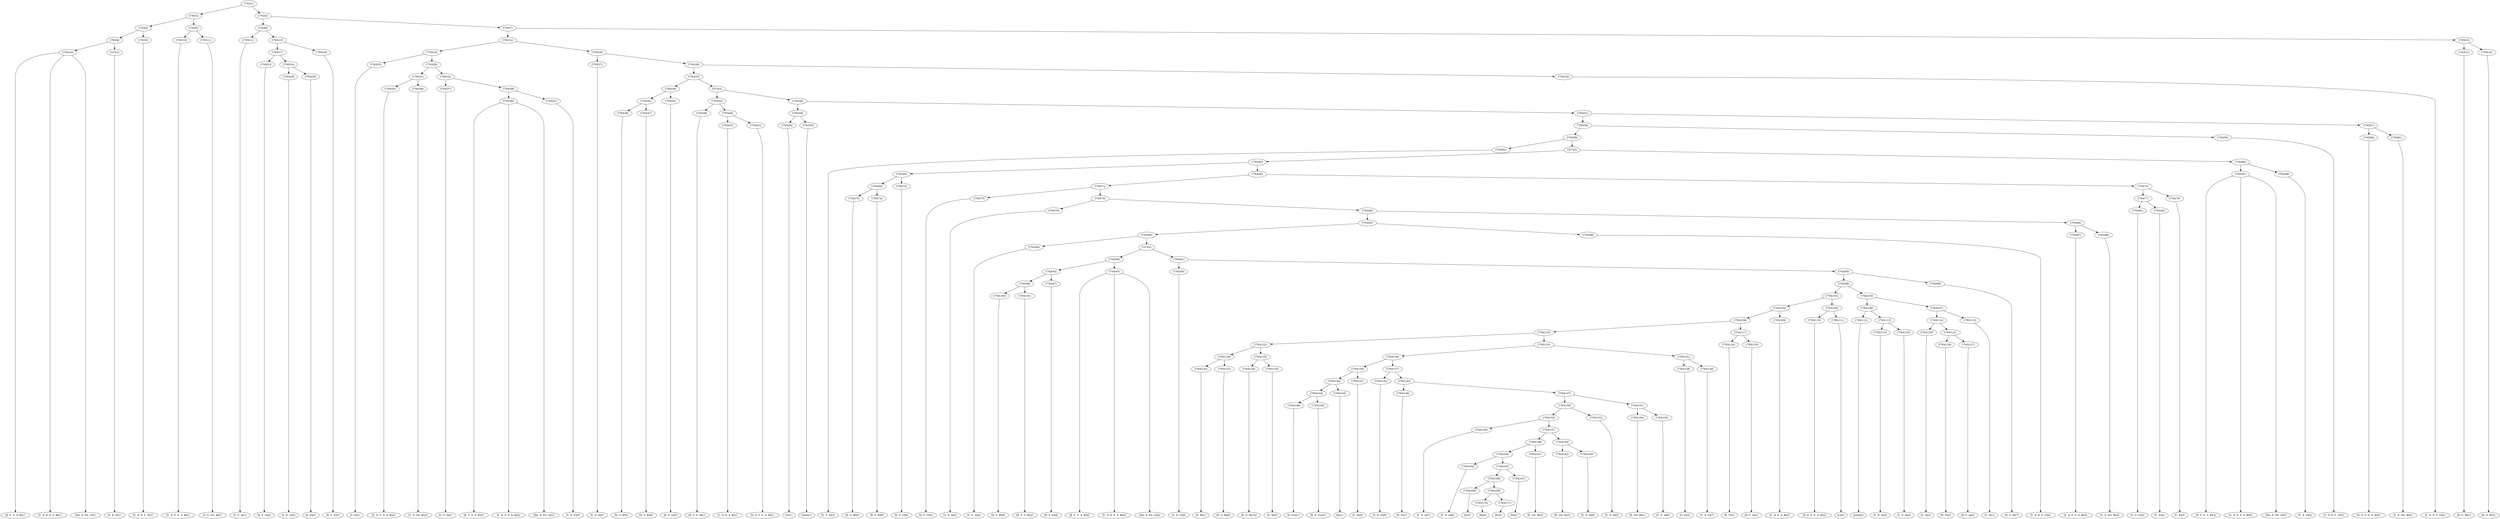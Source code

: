 digraph sample{
"C763(1)"->"C763(2)"
"C763(1)"->"C763(3)"
"C763(2)"->"C763(4)"
"C763(2)"->"C763(5)"
"C763(3)"->"C763(6)"
"C763(3)"->"C763(7)"
"C763(4)"->"C763(8)"
"C763(4)"->"C763(9)"
"C763(5)"->"C763(10)"
"C763(5)"->"C763(11)"
"C763(6)"->"C763(12)"
"C763(6)"->"C763(13)"
"C763(7)"->"C763(14)"
"C763(7)"->"C763(15)"
"C763(8)"->"C763(16)"
"C763(8)"->"C573(1)"
"C763(9)"->"[C  D  E  F  G](1)"
"C763(10)"->"[C  D  F  G  A  B](1)"
"C763(11)"->"[C  E  Gis  B](1)"
"C763(12)"->"[C  F  A](1)"
"C763(13)"->"C763(17)"
"C763(13)"->"C763(18)"
"C763(14)"->"C763(19)"
"C763(14)"->"C763(20)"
"C763(15)"->"C763(21)"
"C763(15)"->"C763(22)"
"C763(16)"->"[E  F  G  A  B](1)"
"C763(16)"->"[C  D  E  F  A  B](1)"
"C763(16)"->"[Dis  E  Fis  G](1)"
"C573(1)"->"[C  E  G](1)"
"C763(17)"->"C763(23)"
"C763(17)"->"C763(24)"
"C763(18)"->"[D  F  G](1)"
"C763(19)"->"C763(25)"
"C763(19)"->"C763(26)"
"C763(20)"->"C763(27)"
"C763(20)"->"C763(28)"
"C763(21)"->"[D  G  B](1)"
"C763(22)"->"[D  G  B](2)"
"C763(23)"->"[D  F  G](2)"
"C763(24)"->"C763(29)"
"C763(24)"->"C763(30)"
"C763(25)"->"[C  E](1)"
"C763(26)"->"C763(31)"
"C763(26)"->"C763(32)"
"C763(27)"->"[C  E  A](1)"
"C763(28)"->"C763(33)"
"C763(28)"->"C763(34)"
"C763(29)"->"[C  E  G](2)"
"C763(30)"->"[C  E](2)"
"C763(31)"->"C763(35)"
"C763(31)"->"C763(36)"
"C763(32)"->"C763(37)"
"C763(32)"->"C763(38)"
"C763(33)"->"C763(39)"
"C763(33)"->"C573(2)"
"C763(34)"->"[C  D  E  F  G](2)"
"C763(35)"->"[C  D  F  G  A  B](2)"
"C763(36)"->"[C  E  Gis  B](2)"
"C763(37)"->"[C  F  A](2)"
"C763(38)"->"C763(40)"
"C763(38)"->"C763(41)"
"C763(39)"->"C763(42)"
"C763(39)"->"C763(43)"
"C573(2)"->"C763(44)"
"C573(2)"->"C763(45)"
"C763(40)"->"[E  F  G  A  B](2)"
"C763(40)"->"[C  D  E  F  A  B](2)"
"C763(40)"->"[Dis  E  Fis  G](2)"
"C763(41)"->"[C  E  G](3)"
"C763(42)"->"C763(46)"
"C763(42)"->"C763(47)"
"C763(43)"->"[D  F  G](3)"
"C763(44)"->"C763(48)"
"C763(44)"->"C763(49)"
"C763(45)"->"C763(50)"
"C763(45)"->"C763(51)"
"C763(46)"->"[D  G  B](3)"
"C763(47)"->"[D  G  B](4)"
"C763(48)"->"[D  F  G  B](1)"
"C763(49)"->"C763(52)"
"C763(49)"->"C763(53)"
"C763(50)"->"C763(54)"
"C763(50)"->"C763(55)"
"C763(51)"->"C763(56)"
"C763(51)"->"C763(57)"
"C763(52)"->"[C  D  E  A  B](1)"
"C763(53)"->"[D  E  F  G  A  B](1)"
"C763(54)"->"[C](1)"
"C763(55)"->"[rest](1)"
"C763(56)"->"C763(58)"
"C763(56)"->"C763(59)"
"C763(57)"->"C763(60)"
"C763(57)"->"C763(61)"
"C763(58)"->"C763(62)"
"C763(58)"->"C573(3)"
"C763(59)"->"[C  D  E  F  G](3)"
"C763(60)"->"[C  D  F  G  A  B](3)"
"C763(61)"->"[C  E  Gis  B](3)"
"C763(62)"->"[C  F  A](3)"
"C573(3)"->"C763(63)"
"C573(3)"->"C763(64)"
"C763(63)"->"C763(65)"
"C763(63)"->"C763(66)"
"C763(64)"->"C763(67)"
"C763(64)"->"C763(68)"
"C763(65)"->"C763(69)"
"C763(65)"->"C763(70)"
"C763(66)"->"C763(71)"
"C763(66)"->"C763(72)"
"C763(67)"->"[E  F  G  A  B](3)"
"C763(67)"->"[C  D  E  F  A  B](3)"
"C763(67)"->"[Dis  E  Fis  G](3)"
"C763(68)"->"[C  E  G](4)"
"C763(69)"->"C763(73)"
"C763(69)"->"C763(74)"
"C763(70)"->"[D  F  G](4)"
"C763(71)"->"C763(75)"
"C763(71)"->"C763(76)"
"C763(72)"->"C763(77)"
"C763(72)"->"C763(78)"
"C763(73)"->"[D  G  B](5)"
"C763(74)"->"[D  G  B](6)"
"C763(75)"->"[D  F  G](5)"
"C763(76)"->"C763(79)"
"C763(76)"->"C763(80)"
"C763(77)"->"C763(81)"
"C763(77)"->"C763(82)"
"C763(78)"->"[C  E](3)"
"C763(79)"->"[C  E  A](2)"
"C763(80)"->"C763(83)"
"C763(80)"->"C763(84)"
"C763(81)"->"[C  E  G](5)"
"C763(82)"->"[C  E](4)"
"C763(83)"->"C763(85)"
"C763(83)"->"C763(86)"
"C763(84)"->"C763(87)"
"C763(84)"->"C763(88)"
"C763(85)"->"C763(89)"
"C763(85)"->"C573(4)"
"C763(86)"->"[C  D  E  F  G](4)"
"C763(87)"->"[C  D  F  G  A  B](4)"
"C763(88)"->"[C  E  Gis  B](4)"
"C763(89)"->"[C  F  A](4)"
"C573(4)"->"C763(90)"
"C573(4)"->"C763(91)"
"C763(90)"->"C763(92)"
"C763(90)"->"C763(93)"
"C763(91)"->"C763(94)"
"C763(91)"->"C763(95)"
"C763(92)"->"C763(96)"
"C763(92)"->"C763(97)"
"C763(93)"->"[E  F  G  A  B](4)"
"C763(93)"->"[C  D  E  F  A  B](4)"
"C763(93)"->"[Dis  E  Fis  G](4)"
"C763(94)"->"[C  E  G](6)"
"C763(95)"->"C763(98)"
"C763(95)"->"C763(99)"
"C763(96)"->"C763(100)"
"C763(96)"->"C763(101)"
"C763(97)"->"[D  F  G](6)"
"C763(98)"->"C763(102)"
"C763(98)"->"C763(103)"
"C763(99)"->"[D  G  B](7)"
"C763(100)"->"[D  G  B](8)"
"C763(101)"->"[D  F  G  B](2)"
"C763(102)"->"C763(104)"
"C763(102)"->"C763(105)"
"C763(103)"->"C763(106)"
"C763(103)"->"C763(107)"
"C763(104)"->"C763(108)"
"C763(104)"->"C763(109)"
"C763(105)"->"C763(110)"
"C763(105)"->"C763(111)"
"C763(106)"->"C763(112)"
"C763(106)"->"C763(113)"
"C763(107)"->"C763(114)"
"C763(107)"->"C763(115)"
"C763(108)"->"C763(116)"
"C763(108)"->"C763(117)"
"C763(109)"->"[C  D  E  A  B](2)"
"C763(110)"->"[D  E  F  G  A  B](2)"
"C763(111)"->"[C](2)"
"C763(112)"->"[rest](2)"
"C763(113)"->"C763(118)"
"C763(113)"->"C763(119)"
"C763(114)"->"C763(120)"
"C763(114)"->"C763(121)"
"C763(115)"->"[C  A](1)"
"C763(116)"->"C763(122)"
"C763(116)"->"C763(123)"
"C763(117)"->"C763(124)"
"C763(117)"->"C763(125)"
"C763(118)"->"[C  E  A](3)"
"C763(119)"->"[C  E  A](4)"
"C763(120)"->"[C  A](2)"
"C763(121)"->"C763(126)"
"C763(121)"->"C763(127)"
"C763(122)"->"C763(128)"
"C763(122)"->"C763(129)"
"C763(123)"->"C763(130)"
"C763(123)"->"C763(131)"
"C763(124)"->"[D  F](1)"
"C763(125)"->"[D  F  A](1)"
"C763(126)"->"[D  F](2)"
"C763(127)"->"[D  F  A](2)"
"C763(128)"->"C763(132)"
"C763(128)"->"C763(133)"
"C763(129)"->"C763(134)"
"C763(129)"->"C763(135)"
"C763(130)"->"C763(136)"
"C763(130)"->"C763(137)"
"C763(131)"->"C763(138)"
"C763(131)"->"C763(139)"
"C763(132)"->"[G  B](1)"
"C763(133)"->"[D  G  B](9)"
"C763(134)"->"[D  G  B](10)"
"C763(135)"->"[G  B](2)"
"C763(136)"->"C763(140)"
"C763(136)"->"C763(141)"
"C763(137)"->"C763(142)"
"C763(137)"->"C763(143)"
"C763(138)"->"[C  E](5)"
"C763(139)"->"[C  E  G](7)"
"C763(140)"->"C763(144)"
"C763(140)"->"C763(145)"
"C763(141)"->"[C  E](6)"
"C763(142)"->"[C  E  G](8)"
"C763(143)"->"C763(146)"
"C763(143)"->"C763(147)"
"C763(144)"->"C763(148)"
"C763(144)"->"C763(149)"
"C763(145)"->"[E](1)"
"C763(146)"->"[E  F](1)"
"C763(147)"->"C763(150)"
"C763(147)"->"C763(151)"
"C763(148)"->"[E  Fis](1)"
"C763(149)"->"[D  E  Gis](1)"
"C763(150)"->"C763(152)"
"C763(150)"->"C763(153)"
"C763(151)"->"C763(154)"
"C763(151)"->"C763(155)"
"C763(152)"->"C763(156)"
"C763(152)"->"C763(157)"
"C763(153)"->"[C  E  A](5)"
"C763(154)"->"[E  Gis  B](1)"
"C763(155)"->"[C  E  A](6)"
"C763(156)"->"[C  E  A](7)"
"C763(157)"->"C763(158)"
"C763(157)"->"C763(159)"
"C763(158)"->"C763(160)"
"C763(158)"->"C763(161)"
"C763(159)"->"C763(162)"
"C763(159)"->"C763(163)"
"C763(160)"->"C763(164)"
"C763(160)"->"C763(165)"
"C763(161)"->"[E  Gis  B](2)"
"C763(162)"->"[E  Gis  B](3)"
"C763(163)"->"[C  E  A](8)"
"C763(164)"->"[C  E  A](9)"
"C763(165)"->"C763(166)"
"C763(165)"->"C763(167)"
"C763(166)"->"C763(168)"
"C763(166)"->"C763(169)"
"C763(167)"->"[E](2)"
"C763(168)"->"[E](3)"
"C763(169)"->"C763(170)"
"C763(169)"->"C763(171)"
"C763(170)"->"[E](4)"
"C763(171)"->"[E](5)"
{rank = min; "C763(1)";}
{rank = same; "C763(2)"; "C763(3)";}
{rank = same; "C763(4)"; "C763(5)"; "C763(6)"; "C763(7)";}
{rank = same; "C763(8)"; "C763(9)"; "C763(10)"; "C763(11)"; "C763(12)"; "C763(13)"; "C763(14)"; "C763(15)";}
{rank = same; "C763(16)"; "C573(1)"; "C763(17)"; "C763(18)"; "C763(19)"; "C763(20)"; "C763(21)"; "C763(22)";}
{rank = same; "C763(23)"; "C763(24)"; "C763(25)"; "C763(26)"; "C763(27)"; "C763(28)";}
{rank = same; "C763(29)"; "C763(30)"; "C763(31)"; "C763(32)"; "C763(33)"; "C763(34)";}
{rank = same; "C763(35)"; "C763(36)"; "C763(37)"; "C763(38)"; "C763(39)"; "C573(2)";}
{rank = same; "C763(40)"; "C763(41)"; "C763(42)"; "C763(43)"; "C763(44)"; "C763(45)";}
{rank = same; "C763(46)"; "C763(47)"; "C763(48)"; "C763(49)"; "C763(50)"; "C763(51)";}
{rank = same; "C763(52)"; "C763(53)"; "C763(54)"; "C763(55)"; "C763(56)"; "C763(57)";}
{rank = same; "C763(58)"; "C763(59)"; "C763(60)"; "C763(61)";}
{rank = same; "C763(62)"; "C573(3)";}
{rank = same; "C763(63)"; "C763(64)";}
{rank = same; "C763(65)"; "C763(66)"; "C763(67)"; "C763(68)";}
{rank = same; "C763(69)"; "C763(70)"; "C763(71)"; "C763(72)";}
{rank = same; "C763(73)"; "C763(74)"; "C763(75)"; "C763(76)"; "C763(77)"; "C763(78)";}
{rank = same; "C763(79)"; "C763(80)"; "C763(81)"; "C763(82)";}
{rank = same; "C763(83)"; "C763(84)";}
{rank = same; "C763(85)"; "C763(86)"; "C763(87)"; "C763(88)";}
{rank = same; "C763(89)"; "C573(4)";}
{rank = same; "C763(90)"; "C763(91)";}
{rank = same; "C763(92)"; "C763(93)"; "C763(94)"; "C763(95)";}
{rank = same; "C763(96)"; "C763(97)"; "C763(98)"; "C763(99)";}
{rank = same; "C763(100)"; "C763(101)"; "C763(102)"; "C763(103)";}
{rank = same; "C763(104)"; "C763(105)"; "C763(106)"; "C763(107)";}
{rank = same; "C763(108)"; "C763(109)"; "C763(110)"; "C763(111)"; "C763(112)"; "C763(113)"; "C763(114)"; "C763(115)";}
{rank = same; "C763(116)"; "C763(117)"; "C763(118)"; "C763(119)"; "C763(120)"; "C763(121)";}
{rank = same; "C763(122)"; "C763(123)"; "C763(124)"; "C763(125)"; "C763(126)"; "C763(127)";}
{rank = same; "C763(128)"; "C763(129)"; "C763(130)"; "C763(131)";}
{rank = same; "C763(132)"; "C763(133)"; "C763(134)"; "C763(135)"; "C763(136)"; "C763(137)"; "C763(138)"; "C763(139)";}
{rank = same; "C763(140)"; "C763(141)"; "C763(142)"; "C763(143)";}
{rank = same; "C763(144)"; "C763(145)"; "C763(146)"; "C763(147)";}
{rank = same; "C763(148)"; "C763(149)"; "C763(150)"; "C763(151)";}
{rank = same; "C763(152)"; "C763(153)"; "C763(154)"; "C763(155)";}
{rank = same; "C763(156)"; "C763(157)";}
{rank = same; "C763(158)"; "C763(159)";}
{rank = same; "C763(160)"; "C763(161)"; "C763(162)"; "C763(163)";}
{rank = same; "C763(164)"; "C763(165)";}
{rank = same; "C763(166)"; "C763(167)";}
{rank = same; "C763(168)"; "C763(169)";}
{rank = same; "C763(170)"; "C763(171)";}
{rank = same; "[C  D  E  F  G](1)"; "[C  D  F  G  A  B](1)"; "[C  E  Gis  B](1)"; "[C  F  A](1)"; "[E  F  G  A  B](1)"; "[C  D  E  F  A  B](1)"; "[Dis  E  Fis  G](1)"; "[C  E  G](1)"; "[D  F  G](1)"; "[D  G  B](1)"; "[D  G  B](2)"; "[D  F  G](2)"; "[C  E](1)"; "[C  E  A](1)"; "[C  E  G](2)"; "[C  E](2)"; "[C  D  E  F  G](2)"; "[C  D  F  G  A  B](2)"; "[C  E  Gis  B](2)"; "[C  F  A](2)"; "[E  F  G  A  B](2)"; "[C  D  E  F  A  B](2)"; "[Dis  E  Fis  G](2)"; "[C  E  G](3)"; "[D  F  G](3)"; "[D  G  B](3)"; "[D  G  B](4)"; "[D  F  G  B](1)"; "[C  D  E  A  B](1)"; "[D  E  F  G  A  B](1)"; "[C](1)"; "[rest](1)"; "[C  D  E  F  G](3)"; "[C  D  F  G  A  B](3)"; "[C  E  Gis  B](3)"; "[C  F  A](3)"; "[E  F  G  A  B](3)"; "[C  D  E  F  A  B](3)"; "[Dis  E  Fis  G](3)"; "[C  E  G](4)"; "[D  F  G](4)"; "[D  G  B](5)"; "[D  G  B](6)"; "[D  F  G](5)"; "[C  E](3)"; "[C  E  A](2)"; "[C  E  G](5)"; "[C  E](4)"; "[C  D  E  F  G](4)"; "[C  D  F  G  A  B](4)"; "[C  E  Gis  B](4)"; "[C  F  A](4)"; "[E  F  G  A  B](4)"; "[C  D  E  F  A  B](4)"; "[Dis  E  Fis  G](4)"; "[C  E  G](6)"; "[D  F  G](6)"; "[D  G  B](7)"; "[D  G  B](8)"; "[D  F  G  B](2)"; "[C  D  E  A  B](2)"; "[D  E  F  G  A  B](2)"; "[C](2)"; "[rest](2)"; "[C  A](1)"; "[C  E  A](3)"; "[C  E  A](4)"; "[C  A](2)"; "[D  F](1)"; "[D  F  A](1)"; "[D  F](2)"; "[D  F  A](2)"; "[G  B](1)"; "[D  G  B](9)"; "[D  G  B](10)"; "[G  B](2)"; "[C  E](5)"; "[C  E  G](7)"; "[C  E](6)"; "[C  E  G](8)"; "[E](1)"; "[E  F](1)"; "[E  Fis](1)"; "[D  E  Gis](1)"; "[C  E  A](5)"; "[E  Gis  B](1)"; "[C  E  A](6)"; "[C  E  A](7)"; "[E  Gis  B](2)"; "[E  Gis  B](3)"; "[C  E  A](8)"; "[C  E  A](9)"; "[E](2)"; "[E](3)"; "[E](4)"; "[E](5)";}
}